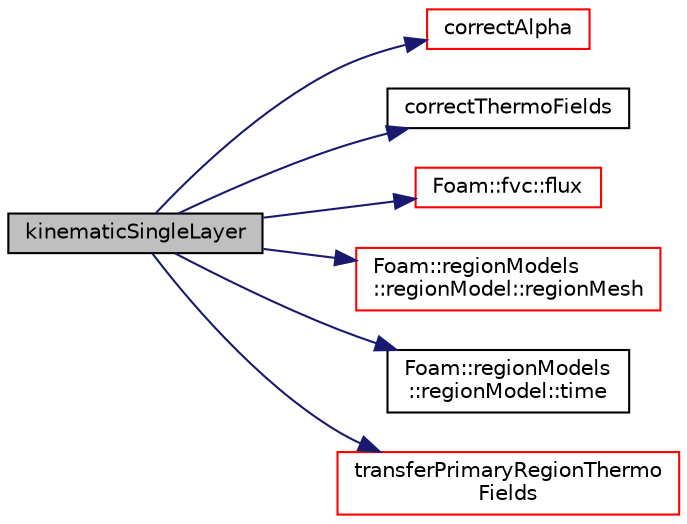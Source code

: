 digraph "kinematicSingleLayer"
{
  bgcolor="transparent";
  edge [fontname="Helvetica",fontsize="10",labelfontname="Helvetica",labelfontsize="10"];
  node [fontname="Helvetica",fontsize="10",shape=record];
  rankdir="LR";
  Node0 [label="kinematicSingleLayer",height=0.2,width=0.4,color="black", fillcolor="grey75", style="filled", fontcolor="black"];
  Node0 -> Node1 [color="midnightblue",fontsize="10",style="solid",fontname="Helvetica"];
  Node1 [label="correctAlpha",height=0.2,width=0.4,color="red",URL="$a30117.html#a9b9c13e04bb2a15b2af3ab1ab682d8ad",tooltip="Correct film coverage field. "];
  Node0 -> Node6 [color="midnightblue",fontsize="10",style="solid",fontname="Helvetica"];
  Node6 [label="correctThermoFields",height=0.2,width=0.4,color="black",URL="$a30117.html#abdbc91108d3ef2f4f1705e42b4f9f63b",tooltip="Correct the thermo fields. "];
  Node0 -> Node7 [color="midnightblue",fontsize="10",style="solid",fontname="Helvetica"];
  Node7 [label="Foam::fvc::flux",height=0.2,width=0.4,color="red",URL="$a21861.html#a8fc1922666ca94c5fd207b8b96f99467",tooltip="Return the face-flux field obtained from the given volVectorField. "];
  Node0 -> Node10 [color="midnightblue",fontsize="10",style="solid",fontname="Helvetica"];
  Node10 [label="Foam::regionModels\l::regionModel::regionMesh",height=0.2,width=0.4,color="red",URL="$a30073.html#a89a37969c20983ee143c612486ce5313",tooltip="Return the region mesh database. "];
  Node0 -> Node59 [color="midnightblue",fontsize="10",style="solid",fontname="Helvetica"];
  Node59 [label="Foam::regionModels\l::regionModel::time",height=0.2,width=0.4,color="black",URL="$a30073.html#a1ed86245b170b9f651f62650b1827500",tooltip="Return the reference to the time database. "];
  Node0 -> Node60 [color="midnightblue",fontsize="10",style="solid",fontname="Helvetica"];
  Node60 [label="transferPrimaryRegionThermo\lFields",height=0.2,width=0.4,color="red",URL="$a30117.html#a0eb1436faaab45238087d3a515ef1a8b",tooltip="Transfer thermo fields from the primary region to the film region. "];
}
